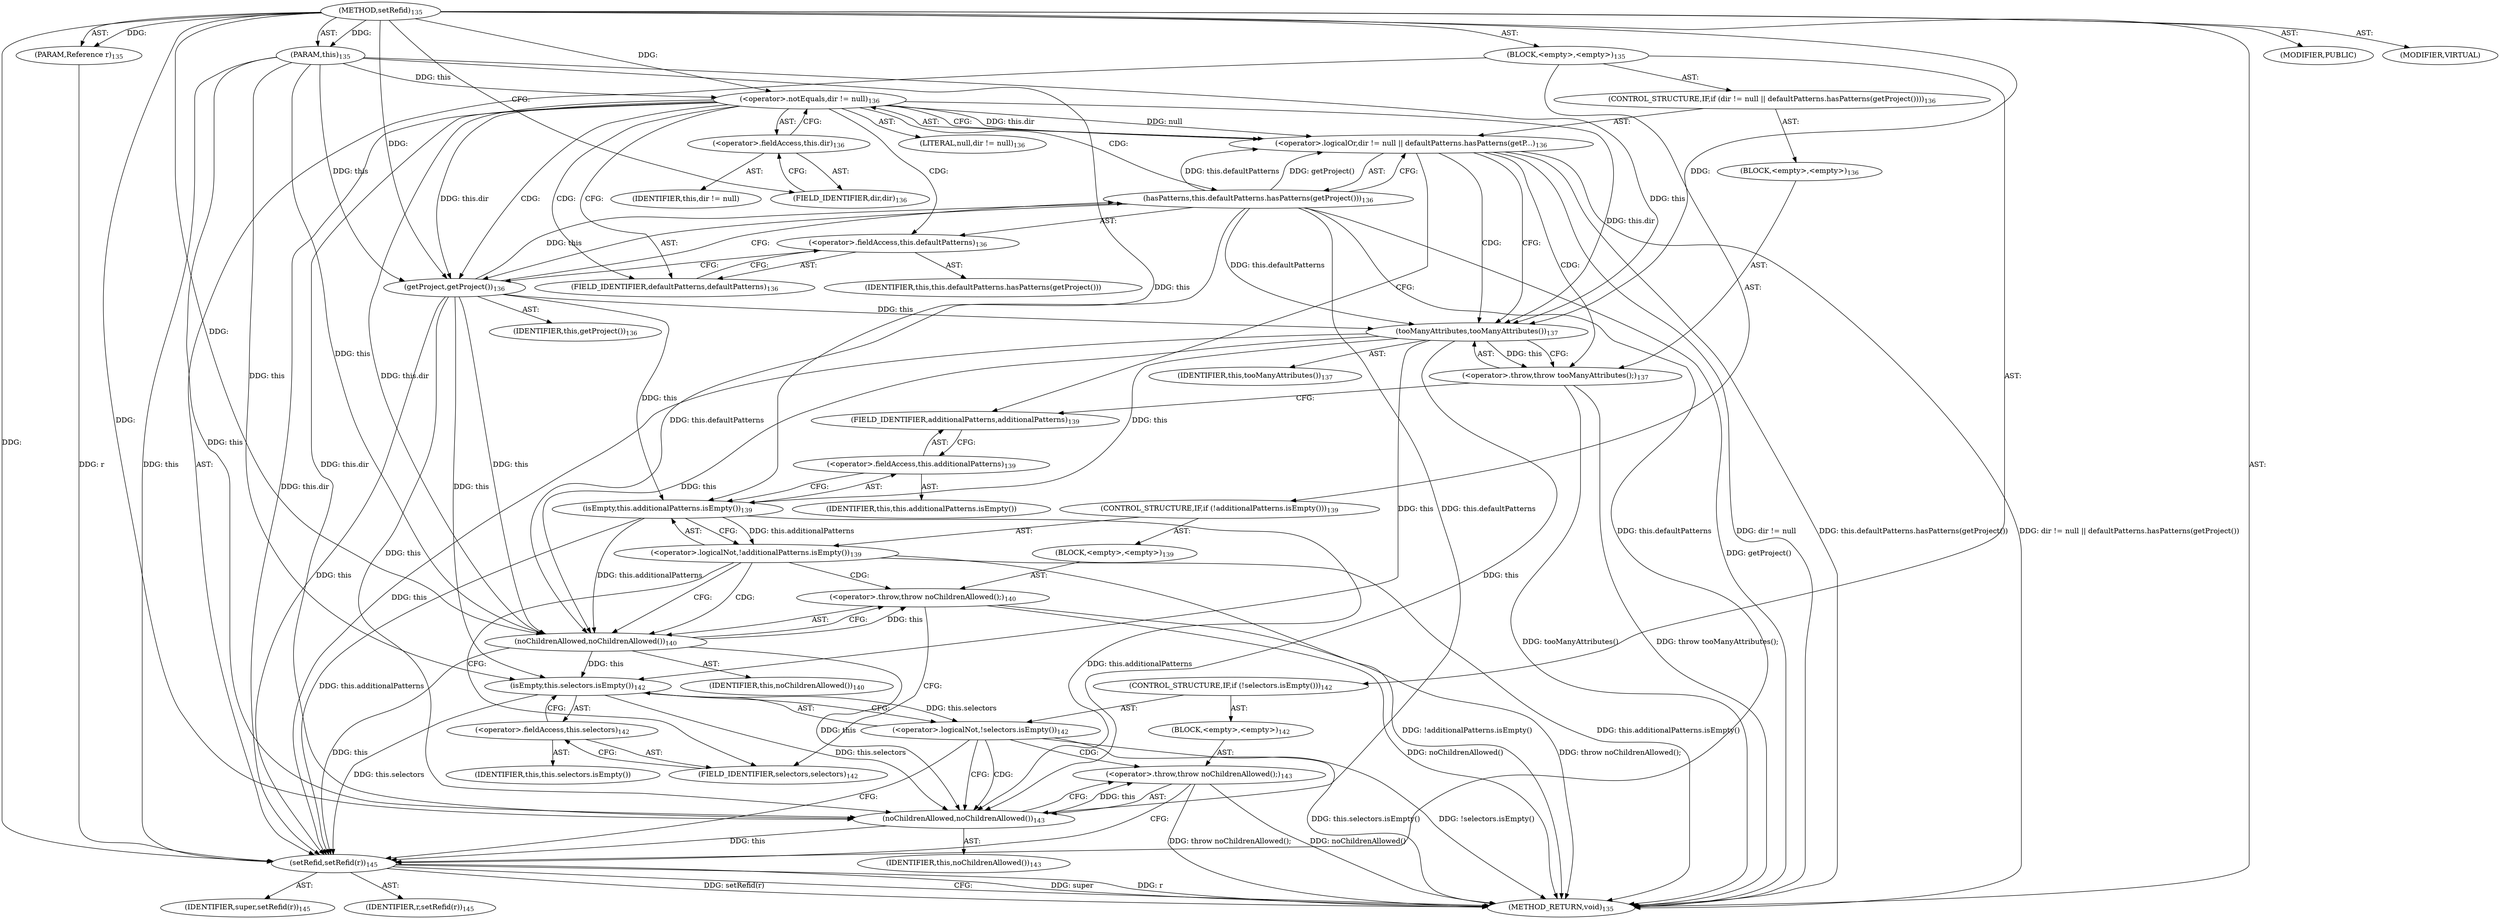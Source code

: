digraph "setRefid" {  
"111669149698" [label = <(METHOD,setRefid)<SUB>135</SUB>> ]
"115964116992" [label = <(PARAM,this)<SUB>135</SUB>> ]
"115964117043" [label = <(PARAM,Reference r)<SUB>135</SUB>> ]
"25769803778" [label = <(BLOCK,&lt;empty&gt;,&lt;empty&gt;)<SUB>135</SUB>> ]
"47244640256" [label = <(CONTROL_STRUCTURE,IF,if (dir != null || defaultPatterns.hasPatterns(getProject())))<SUB>136</SUB>> ]
"30064771138" [label = <(&lt;operator&gt;.logicalOr,dir != null || defaultPatterns.hasPatterns(getP...)<SUB>136</SUB>> ]
"30064771139" [label = <(&lt;operator&gt;.notEquals,dir != null)<SUB>136</SUB>> ]
"30064771140" [label = <(&lt;operator&gt;.fieldAccess,this.dir)<SUB>136</SUB>> ]
"68719476878" [label = <(IDENTIFIER,this,dir != null)> ]
"55834574880" [label = <(FIELD_IDENTIFIER,dir,dir)<SUB>136</SUB>> ]
"90194313222" [label = <(LITERAL,null,dir != null)<SUB>136</SUB>> ]
"30064771141" [label = <(hasPatterns,this.defaultPatterns.hasPatterns(getProject()))<SUB>136</SUB>> ]
"30064771142" [label = <(&lt;operator&gt;.fieldAccess,this.defaultPatterns)<SUB>136</SUB>> ]
"68719476879" [label = <(IDENTIFIER,this,this.defaultPatterns.hasPatterns(getProject()))> ]
"55834574881" [label = <(FIELD_IDENTIFIER,defaultPatterns,defaultPatterns)<SUB>136</SUB>> ]
"30064771143" [label = <(getProject,getProject())<SUB>136</SUB>> ]
"68719476736" [label = <(IDENTIFIER,this,getProject())<SUB>136</SUB>> ]
"25769803779" [label = <(BLOCK,&lt;empty&gt;,&lt;empty&gt;)<SUB>136</SUB>> ]
"30064771144" [label = <(&lt;operator&gt;.throw,throw tooManyAttributes();)<SUB>137</SUB>> ]
"30064771145" [label = <(tooManyAttributes,tooManyAttributes())<SUB>137</SUB>> ]
"68719476737" [label = <(IDENTIFIER,this,tooManyAttributes())<SUB>137</SUB>> ]
"47244640257" [label = <(CONTROL_STRUCTURE,IF,if (!additionalPatterns.isEmpty()))<SUB>139</SUB>> ]
"30064771146" [label = <(&lt;operator&gt;.logicalNot,!additionalPatterns.isEmpty())<SUB>139</SUB>> ]
"30064771147" [label = <(isEmpty,this.additionalPatterns.isEmpty())<SUB>139</SUB>> ]
"30064771148" [label = <(&lt;operator&gt;.fieldAccess,this.additionalPatterns)<SUB>139</SUB>> ]
"68719476880" [label = <(IDENTIFIER,this,this.additionalPatterns.isEmpty())> ]
"55834574882" [label = <(FIELD_IDENTIFIER,additionalPatterns,additionalPatterns)<SUB>139</SUB>> ]
"25769803780" [label = <(BLOCK,&lt;empty&gt;,&lt;empty&gt;)<SUB>139</SUB>> ]
"30064771149" [label = <(&lt;operator&gt;.throw,throw noChildrenAllowed();)<SUB>140</SUB>> ]
"30064771150" [label = <(noChildrenAllowed,noChildrenAllowed())<SUB>140</SUB>> ]
"68719476738" [label = <(IDENTIFIER,this,noChildrenAllowed())<SUB>140</SUB>> ]
"47244640258" [label = <(CONTROL_STRUCTURE,IF,if (!selectors.isEmpty()))<SUB>142</SUB>> ]
"30064771151" [label = <(&lt;operator&gt;.logicalNot,!selectors.isEmpty())<SUB>142</SUB>> ]
"30064771152" [label = <(isEmpty,this.selectors.isEmpty())<SUB>142</SUB>> ]
"30064771153" [label = <(&lt;operator&gt;.fieldAccess,this.selectors)<SUB>142</SUB>> ]
"68719476881" [label = <(IDENTIFIER,this,this.selectors.isEmpty())> ]
"55834574883" [label = <(FIELD_IDENTIFIER,selectors,selectors)<SUB>142</SUB>> ]
"25769803781" [label = <(BLOCK,&lt;empty&gt;,&lt;empty&gt;)<SUB>142</SUB>> ]
"30064771154" [label = <(&lt;operator&gt;.throw,throw noChildrenAllowed();)<SUB>143</SUB>> ]
"30064771155" [label = <(noChildrenAllowed,noChildrenAllowed())<SUB>143</SUB>> ]
"68719476739" [label = <(IDENTIFIER,this,noChildrenAllowed())<SUB>143</SUB>> ]
"30064771156" [label = <(setRefid,setRefid(r))<SUB>145</SUB>> ]
"68719476882" [label = <(IDENTIFIER,super,setRefid(r))<SUB>145</SUB>> ]
"68719476883" [label = <(IDENTIFIER,r,setRefid(r))<SUB>145</SUB>> ]
"133143986187" [label = <(MODIFIER,PUBLIC)> ]
"133143986188" [label = <(MODIFIER,VIRTUAL)> ]
"128849018882" [label = <(METHOD_RETURN,void)<SUB>135</SUB>> ]
  "111669149698" -> "115964116992"  [ label = "AST: "] 
  "111669149698" -> "115964117043"  [ label = "AST: "] 
  "111669149698" -> "25769803778"  [ label = "AST: "] 
  "111669149698" -> "133143986187"  [ label = "AST: "] 
  "111669149698" -> "133143986188"  [ label = "AST: "] 
  "111669149698" -> "128849018882"  [ label = "AST: "] 
  "25769803778" -> "47244640256"  [ label = "AST: "] 
  "25769803778" -> "47244640257"  [ label = "AST: "] 
  "25769803778" -> "47244640258"  [ label = "AST: "] 
  "25769803778" -> "30064771156"  [ label = "AST: "] 
  "47244640256" -> "30064771138"  [ label = "AST: "] 
  "47244640256" -> "25769803779"  [ label = "AST: "] 
  "30064771138" -> "30064771139"  [ label = "AST: "] 
  "30064771138" -> "30064771141"  [ label = "AST: "] 
  "30064771139" -> "30064771140"  [ label = "AST: "] 
  "30064771139" -> "90194313222"  [ label = "AST: "] 
  "30064771140" -> "68719476878"  [ label = "AST: "] 
  "30064771140" -> "55834574880"  [ label = "AST: "] 
  "30064771141" -> "30064771142"  [ label = "AST: "] 
  "30064771141" -> "30064771143"  [ label = "AST: "] 
  "30064771142" -> "68719476879"  [ label = "AST: "] 
  "30064771142" -> "55834574881"  [ label = "AST: "] 
  "30064771143" -> "68719476736"  [ label = "AST: "] 
  "25769803779" -> "30064771144"  [ label = "AST: "] 
  "30064771144" -> "30064771145"  [ label = "AST: "] 
  "30064771145" -> "68719476737"  [ label = "AST: "] 
  "47244640257" -> "30064771146"  [ label = "AST: "] 
  "47244640257" -> "25769803780"  [ label = "AST: "] 
  "30064771146" -> "30064771147"  [ label = "AST: "] 
  "30064771147" -> "30064771148"  [ label = "AST: "] 
  "30064771148" -> "68719476880"  [ label = "AST: "] 
  "30064771148" -> "55834574882"  [ label = "AST: "] 
  "25769803780" -> "30064771149"  [ label = "AST: "] 
  "30064771149" -> "30064771150"  [ label = "AST: "] 
  "30064771150" -> "68719476738"  [ label = "AST: "] 
  "47244640258" -> "30064771151"  [ label = "AST: "] 
  "47244640258" -> "25769803781"  [ label = "AST: "] 
  "30064771151" -> "30064771152"  [ label = "AST: "] 
  "30064771152" -> "30064771153"  [ label = "AST: "] 
  "30064771153" -> "68719476881"  [ label = "AST: "] 
  "30064771153" -> "55834574883"  [ label = "AST: "] 
  "25769803781" -> "30064771154"  [ label = "AST: "] 
  "30064771154" -> "30064771155"  [ label = "AST: "] 
  "30064771155" -> "68719476739"  [ label = "AST: "] 
  "30064771156" -> "68719476882"  [ label = "AST: "] 
  "30064771156" -> "68719476883"  [ label = "AST: "] 
  "30064771156" -> "128849018882"  [ label = "CFG: "] 
  "30064771138" -> "30064771145"  [ label = "CFG: "] 
  "30064771138" -> "55834574882"  [ label = "CFG: "] 
  "30064771146" -> "30064771150"  [ label = "CFG: "] 
  "30064771146" -> "55834574883"  [ label = "CFG: "] 
  "30064771151" -> "30064771155"  [ label = "CFG: "] 
  "30064771151" -> "30064771156"  [ label = "CFG: "] 
  "30064771139" -> "30064771138"  [ label = "CFG: "] 
  "30064771139" -> "55834574881"  [ label = "CFG: "] 
  "30064771141" -> "30064771138"  [ label = "CFG: "] 
  "30064771144" -> "55834574882"  [ label = "CFG: "] 
  "30064771147" -> "30064771146"  [ label = "CFG: "] 
  "30064771149" -> "55834574883"  [ label = "CFG: "] 
  "30064771152" -> "30064771151"  [ label = "CFG: "] 
  "30064771154" -> "30064771156"  [ label = "CFG: "] 
  "30064771140" -> "30064771139"  [ label = "CFG: "] 
  "30064771142" -> "30064771143"  [ label = "CFG: "] 
  "30064771143" -> "30064771141"  [ label = "CFG: "] 
  "30064771145" -> "30064771144"  [ label = "CFG: "] 
  "30064771148" -> "30064771147"  [ label = "CFG: "] 
  "30064771150" -> "30064771149"  [ label = "CFG: "] 
  "30064771153" -> "30064771152"  [ label = "CFG: "] 
  "30064771155" -> "30064771154"  [ label = "CFG: "] 
  "55834574880" -> "30064771140"  [ label = "CFG: "] 
  "55834574881" -> "30064771142"  [ label = "CFG: "] 
  "55834574882" -> "30064771148"  [ label = "CFG: "] 
  "55834574883" -> "30064771153"  [ label = "CFG: "] 
  "111669149698" -> "55834574880"  [ label = "CFG: "] 
  "30064771138" -> "128849018882"  [ label = "DDG: dir != null"] 
  "30064771141" -> "128849018882"  [ label = "DDG: getProject()"] 
  "30064771138" -> "128849018882"  [ label = "DDG: this.defaultPatterns.hasPatterns(getProject())"] 
  "30064771138" -> "128849018882"  [ label = "DDG: dir != null || defaultPatterns.hasPatterns(getProject())"] 
  "30064771144" -> "128849018882"  [ label = "DDG: tooManyAttributes()"] 
  "30064771144" -> "128849018882"  [ label = "DDG: throw tooManyAttributes();"] 
  "30064771146" -> "128849018882"  [ label = "DDG: this.additionalPatterns.isEmpty()"] 
  "30064771146" -> "128849018882"  [ label = "DDG: !additionalPatterns.isEmpty()"] 
  "30064771149" -> "128849018882"  [ label = "DDG: noChildrenAllowed()"] 
  "30064771149" -> "128849018882"  [ label = "DDG: throw noChildrenAllowed();"] 
  "30064771151" -> "128849018882"  [ label = "DDG: this.selectors.isEmpty()"] 
  "30064771151" -> "128849018882"  [ label = "DDG: !selectors.isEmpty()"] 
  "30064771154" -> "128849018882"  [ label = "DDG: noChildrenAllowed()"] 
  "30064771154" -> "128849018882"  [ label = "DDG: throw noChildrenAllowed();"] 
  "30064771156" -> "128849018882"  [ label = "DDG: super"] 
  "30064771156" -> "128849018882"  [ label = "DDG: r"] 
  "30064771156" -> "128849018882"  [ label = "DDG: setRefid(r)"] 
  "111669149698" -> "115964116992"  [ label = "DDG: "] 
  "111669149698" -> "115964117043"  [ label = "DDG: "] 
  "115964116992" -> "30064771156"  [ label = "DDG: this"] 
  "30064771139" -> "30064771156"  [ label = "DDG: this.dir"] 
  "30064771141" -> "30064771156"  [ label = "DDG: this.defaultPatterns"] 
  "30064771143" -> "30064771156"  [ label = "DDG: this"] 
  "30064771145" -> "30064771156"  [ label = "DDG: this"] 
  "30064771147" -> "30064771156"  [ label = "DDG: this.additionalPatterns"] 
  "30064771150" -> "30064771156"  [ label = "DDG: this"] 
  "30064771152" -> "30064771156"  [ label = "DDG: this.selectors"] 
  "30064771155" -> "30064771156"  [ label = "DDG: this"] 
  "111669149698" -> "30064771156"  [ label = "DDG: "] 
  "115964117043" -> "30064771156"  [ label = "DDG: r"] 
  "30064771139" -> "30064771138"  [ label = "DDG: this.dir"] 
  "30064771139" -> "30064771138"  [ label = "DDG: null"] 
  "30064771141" -> "30064771138"  [ label = "DDG: this.defaultPatterns"] 
  "30064771141" -> "30064771138"  [ label = "DDG: getProject()"] 
  "30064771147" -> "30064771146"  [ label = "DDG: this.additionalPatterns"] 
  "30064771152" -> "30064771151"  [ label = "DDG: this.selectors"] 
  "115964116992" -> "30064771139"  [ label = "DDG: this"] 
  "111669149698" -> "30064771139"  [ label = "DDG: "] 
  "30064771143" -> "30064771141"  [ label = "DDG: this"] 
  "30064771145" -> "30064771144"  [ label = "DDG: this"] 
  "115964116992" -> "30064771147"  [ label = "DDG: this"] 
  "30064771143" -> "30064771147"  [ label = "DDG: this"] 
  "30064771145" -> "30064771147"  [ label = "DDG: this"] 
  "30064771150" -> "30064771149"  [ label = "DDG: this"] 
  "115964116992" -> "30064771152"  [ label = "DDG: this"] 
  "30064771143" -> "30064771152"  [ label = "DDG: this"] 
  "30064771145" -> "30064771152"  [ label = "DDG: this"] 
  "30064771150" -> "30064771152"  [ label = "DDG: this"] 
  "30064771155" -> "30064771154"  [ label = "DDG: this"] 
  "115964116992" -> "30064771143"  [ label = "DDG: this"] 
  "30064771139" -> "30064771143"  [ label = "DDG: this.dir"] 
  "111669149698" -> "30064771143"  [ label = "DDG: "] 
  "115964116992" -> "30064771145"  [ label = "DDG: this"] 
  "30064771139" -> "30064771145"  [ label = "DDG: this.dir"] 
  "30064771141" -> "30064771145"  [ label = "DDG: this.defaultPatterns"] 
  "30064771143" -> "30064771145"  [ label = "DDG: this"] 
  "111669149698" -> "30064771145"  [ label = "DDG: "] 
  "115964116992" -> "30064771150"  [ label = "DDG: this"] 
  "30064771139" -> "30064771150"  [ label = "DDG: this.dir"] 
  "30064771141" -> "30064771150"  [ label = "DDG: this.defaultPatterns"] 
  "30064771143" -> "30064771150"  [ label = "DDG: this"] 
  "30064771145" -> "30064771150"  [ label = "DDG: this"] 
  "30064771147" -> "30064771150"  [ label = "DDG: this.additionalPatterns"] 
  "111669149698" -> "30064771150"  [ label = "DDG: "] 
  "115964116992" -> "30064771155"  [ label = "DDG: this"] 
  "30064771139" -> "30064771155"  [ label = "DDG: this.dir"] 
  "30064771141" -> "30064771155"  [ label = "DDG: this.defaultPatterns"] 
  "30064771143" -> "30064771155"  [ label = "DDG: this"] 
  "30064771145" -> "30064771155"  [ label = "DDG: this"] 
  "30064771147" -> "30064771155"  [ label = "DDG: this.additionalPatterns"] 
  "30064771150" -> "30064771155"  [ label = "DDG: this"] 
  "30064771152" -> "30064771155"  [ label = "DDG: this.selectors"] 
  "111669149698" -> "30064771155"  [ label = "DDG: "] 
  "30064771138" -> "30064771144"  [ label = "CDG: "] 
  "30064771138" -> "30064771145"  [ label = "CDG: "] 
  "30064771146" -> "30064771150"  [ label = "CDG: "] 
  "30064771146" -> "30064771149"  [ label = "CDG: "] 
  "30064771151" -> "30064771154"  [ label = "CDG: "] 
  "30064771151" -> "30064771155"  [ label = "CDG: "] 
  "30064771139" -> "30064771141"  [ label = "CDG: "] 
  "30064771139" -> "55834574881"  [ label = "CDG: "] 
  "30064771139" -> "30064771142"  [ label = "CDG: "] 
  "30064771139" -> "30064771143"  [ label = "CDG: "] 
}

